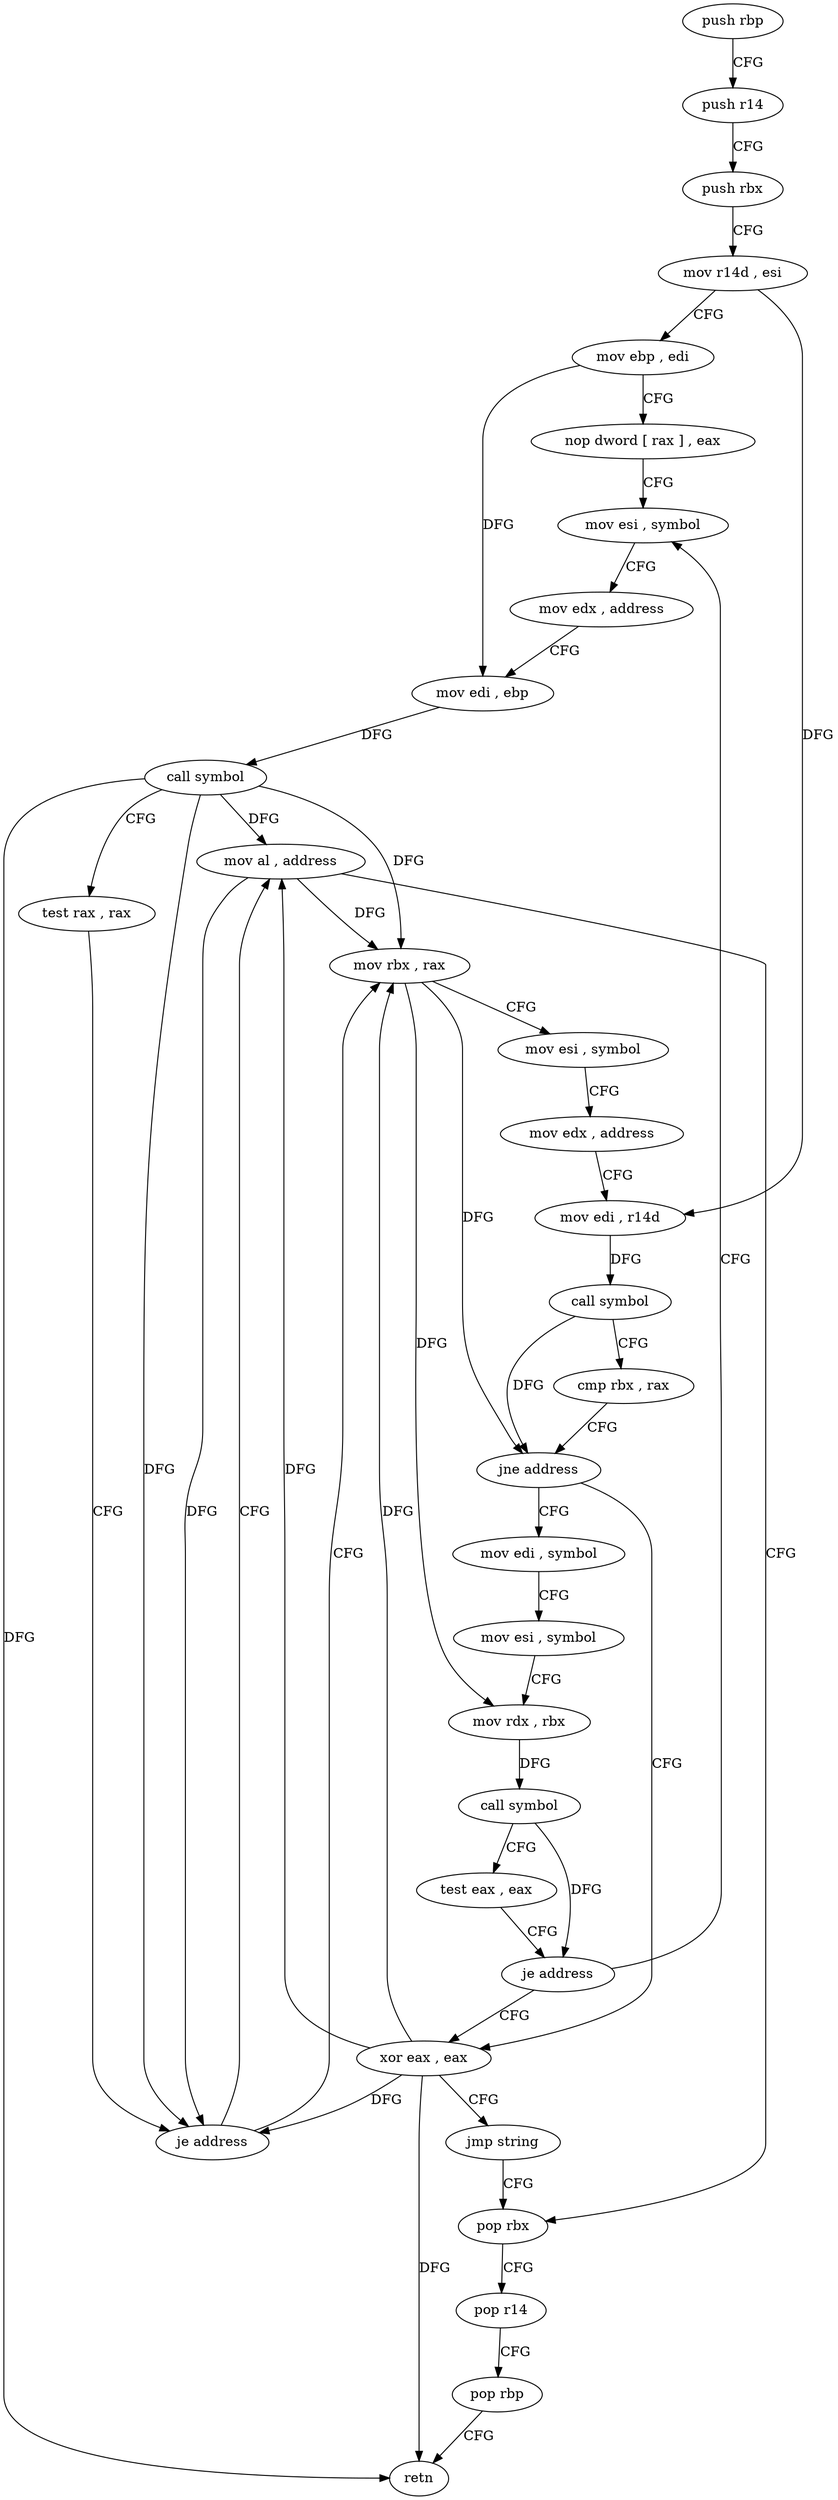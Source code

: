 digraph "func" {
"4211744" [label = "push rbp" ]
"4211745" [label = "push r14" ]
"4211747" [label = "push rbx" ]
"4211748" [label = "mov r14d , esi" ]
"4211751" [label = "mov ebp , edi" ]
"4211753" [label = "nop dword [ rax ] , eax" ]
"4211760" [label = "mov esi , symbol" ]
"4211834" [label = "mov al , address" ]
"4211836" [label = "pop rbx" ]
"4211782" [label = "mov rbx , rax" ]
"4211785" [label = "mov esi , symbol" ]
"4211790" [label = "mov edx , address" ]
"4211795" [label = "mov edi , r14d" ]
"4211798" [label = "call symbol" ]
"4211803" [label = "cmp rbx , rax" ]
"4211806" [label = "jne address" ]
"4211830" [label = "xor eax , eax" ]
"4211808" [label = "mov edi , symbol" ]
"4211832" [label = "jmp string" ]
"4211813" [label = "mov esi , symbol" ]
"4211818" [label = "mov rdx , rbx" ]
"4211821" [label = "call symbol" ]
"4211826" [label = "test eax , eax" ]
"4211828" [label = "je address" ]
"4211837" [label = "pop r14" ]
"4211839" [label = "pop rbp" ]
"4211840" [label = "retn" ]
"4211765" [label = "mov edx , address" ]
"4211770" [label = "mov edi , ebp" ]
"4211772" [label = "call symbol" ]
"4211777" [label = "test rax , rax" ]
"4211780" [label = "je address" ]
"4211744" -> "4211745" [ label = "CFG" ]
"4211745" -> "4211747" [ label = "CFG" ]
"4211747" -> "4211748" [ label = "CFG" ]
"4211748" -> "4211751" [ label = "CFG" ]
"4211748" -> "4211795" [ label = "DFG" ]
"4211751" -> "4211753" [ label = "CFG" ]
"4211751" -> "4211770" [ label = "DFG" ]
"4211753" -> "4211760" [ label = "CFG" ]
"4211760" -> "4211765" [ label = "CFG" ]
"4211834" -> "4211836" [ label = "CFG" ]
"4211834" -> "4211780" [ label = "DFG" ]
"4211834" -> "4211782" [ label = "DFG" ]
"4211836" -> "4211837" [ label = "CFG" ]
"4211782" -> "4211785" [ label = "CFG" ]
"4211782" -> "4211806" [ label = "DFG" ]
"4211782" -> "4211818" [ label = "DFG" ]
"4211785" -> "4211790" [ label = "CFG" ]
"4211790" -> "4211795" [ label = "CFG" ]
"4211795" -> "4211798" [ label = "DFG" ]
"4211798" -> "4211803" [ label = "CFG" ]
"4211798" -> "4211806" [ label = "DFG" ]
"4211803" -> "4211806" [ label = "CFG" ]
"4211806" -> "4211830" [ label = "CFG" ]
"4211806" -> "4211808" [ label = "CFG" ]
"4211830" -> "4211832" [ label = "CFG" ]
"4211830" -> "4211780" [ label = "DFG" ]
"4211830" -> "4211834" [ label = "DFG" ]
"4211830" -> "4211782" [ label = "DFG" ]
"4211830" -> "4211840" [ label = "DFG" ]
"4211808" -> "4211813" [ label = "CFG" ]
"4211832" -> "4211836" [ label = "CFG" ]
"4211813" -> "4211818" [ label = "CFG" ]
"4211818" -> "4211821" [ label = "DFG" ]
"4211821" -> "4211826" [ label = "CFG" ]
"4211821" -> "4211828" [ label = "DFG" ]
"4211826" -> "4211828" [ label = "CFG" ]
"4211828" -> "4211760" [ label = "CFG" ]
"4211828" -> "4211830" [ label = "CFG" ]
"4211837" -> "4211839" [ label = "CFG" ]
"4211839" -> "4211840" [ label = "CFG" ]
"4211765" -> "4211770" [ label = "CFG" ]
"4211770" -> "4211772" [ label = "DFG" ]
"4211772" -> "4211777" [ label = "CFG" ]
"4211772" -> "4211780" [ label = "DFG" ]
"4211772" -> "4211834" [ label = "DFG" ]
"4211772" -> "4211782" [ label = "DFG" ]
"4211772" -> "4211840" [ label = "DFG" ]
"4211777" -> "4211780" [ label = "CFG" ]
"4211780" -> "4211834" [ label = "CFG" ]
"4211780" -> "4211782" [ label = "CFG" ]
}
